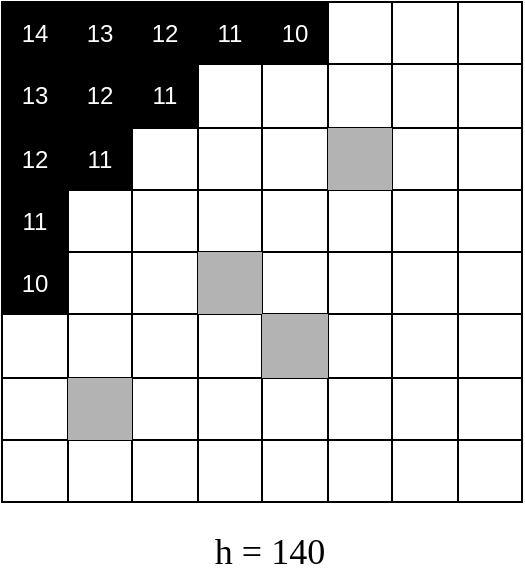 <mxfile version="20.8.16" type="device"><diagram name="Страница 1" id="UkzmemGRi-6EvzfFJr8e"><mxGraphModel dx="794" dy="1214" grid="1" gridSize="10" guides="1" tooltips="1" connect="1" arrows="1" fold="1" page="1" pageScale="1" pageWidth="827" pageHeight="1169" math="0" shadow="0"><root><mxCell id="0"/><mxCell id="1" parent="0"/><mxCell id="K7TjQ2JSzegK-yvSvkUK-1" value="" style="shape=table;startSize=0;container=1;collapsible=0;childLayout=tableLayout;" parent="1" vertex="1"><mxGeometry x="280" y="240" width="260" height="250" as="geometry"/></mxCell><mxCell id="K7TjQ2JSzegK-yvSvkUK-2" value="" style="shape=tableRow;horizontal=0;startSize=0;swimlaneHead=0;swimlaneBody=0;strokeColor=inherit;top=0;left=0;bottom=0;right=0;collapsible=0;dropTarget=0;fillColor=none;points=[[0,0.5],[1,0.5]];portConstraint=eastwest;" parent="K7TjQ2JSzegK-yvSvkUK-1" vertex="1"><mxGeometry width="260" height="31" as="geometry"/></mxCell><mxCell id="K7TjQ2JSzegK-yvSvkUK-3" value="&lt;font color=&quot;#ffffff&quot;&gt;14&lt;/font&gt;" style="shape=partialRectangle;html=1;whiteSpace=wrap;connectable=0;strokeColor=inherit;overflow=hidden;fillColor=#000000;top=0;left=0;bottom=0;right=0;pointerEvents=1;" parent="K7TjQ2JSzegK-yvSvkUK-2" vertex="1"><mxGeometry width="33" height="31" as="geometry"><mxRectangle width="33" height="31" as="alternateBounds"/></mxGeometry></mxCell><mxCell id="K7TjQ2JSzegK-yvSvkUK-4" value="&lt;font color=&quot;#ffffff&quot;&gt;13&lt;/font&gt;" style="shape=partialRectangle;html=1;whiteSpace=wrap;connectable=0;strokeColor=inherit;overflow=hidden;fillColor=#000000;top=0;left=0;bottom=0;right=0;pointerEvents=1;" parent="K7TjQ2JSzegK-yvSvkUK-2" vertex="1"><mxGeometry x="33" width="32" height="31" as="geometry"><mxRectangle width="32" height="31" as="alternateBounds"/></mxGeometry></mxCell><mxCell id="K7TjQ2JSzegK-yvSvkUK-5" value="&lt;font color=&quot;#ffffff&quot;&gt;12&lt;/font&gt;" style="shape=partialRectangle;html=1;whiteSpace=wrap;connectable=0;strokeColor=inherit;overflow=hidden;fillColor=#000000;top=0;left=0;bottom=0;right=0;pointerEvents=1;" parent="K7TjQ2JSzegK-yvSvkUK-2" vertex="1"><mxGeometry x="65" width="33" height="31" as="geometry"><mxRectangle width="33" height="31" as="alternateBounds"/></mxGeometry></mxCell><mxCell id="K7TjQ2JSzegK-yvSvkUK-6" value="&lt;font color=&quot;#ffffff&quot;&gt;11&lt;/font&gt;" style="shape=partialRectangle;html=1;whiteSpace=wrap;connectable=0;strokeColor=inherit;overflow=hidden;fillColor=#000000;top=0;left=0;bottom=0;right=0;pointerEvents=1;" parent="K7TjQ2JSzegK-yvSvkUK-2" vertex="1"><mxGeometry x="98" width="32" height="31" as="geometry"><mxRectangle width="32" height="31" as="alternateBounds"/></mxGeometry></mxCell><mxCell id="K7TjQ2JSzegK-yvSvkUK-7" value="&lt;font color=&quot;#ffffff&quot;&gt;10&lt;/font&gt;" style="shape=partialRectangle;html=1;whiteSpace=wrap;connectable=0;strokeColor=inherit;overflow=hidden;fillColor=#000000;top=0;left=0;bottom=0;right=0;pointerEvents=1;" parent="K7TjQ2JSzegK-yvSvkUK-2" vertex="1"><mxGeometry x="130" width="33" height="31" as="geometry"><mxRectangle width="33" height="31" as="alternateBounds"/></mxGeometry></mxCell><mxCell id="K7TjQ2JSzegK-yvSvkUK-8" value="" style="shape=partialRectangle;html=1;whiteSpace=wrap;connectable=0;strokeColor=inherit;overflow=hidden;fillColor=none;top=0;left=0;bottom=0;right=0;pointerEvents=1;" parent="K7TjQ2JSzegK-yvSvkUK-2" vertex="1"><mxGeometry x="163" width="32" height="31" as="geometry"><mxRectangle width="32" height="31" as="alternateBounds"/></mxGeometry></mxCell><mxCell id="K7TjQ2JSzegK-yvSvkUK-9" value="" style="shape=partialRectangle;html=1;whiteSpace=wrap;connectable=0;strokeColor=inherit;overflow=hidden;fillColor=none;top=0;left=0;bottom=0;right=0;pointerEvents=1;" parent="K7TjQ2JSzegK-yvSvkUK-2" vertex="1"><mxGeometry x="195" width="33" height="31" as="geometry"><mxRectangle width="33" height="31" as="alternateBounds"/></mxGeometry></mxCell><mxCell id="K7TjQ2JSzegK-yvSvkUK-10" value="" style="shape=partialRectangle;html=1;whiteSpace=wrap;connectable=0;strokeColor=inherit;overflow=hidden;fillColor=none;top=0;left=0;bottom=0;right=0;pointerEvents=1;" parent="K7TjQ2JSzegK-yvSvkUK-2" vertex="1"><mxGeometry x="228" width="32" height="31" as="geometry"><mxRectangle width="32" height="31" as="alternateBounds"/></mxGeometry></mxCell><mxCell id="K7TjQ2JSzegK-yvSvkUK-11" value="" style="shape=tableRow;horizontal=0;startSize=0;swimlaneHead=0;swimlaneBody=0;strokeColor=inherit;top=0;left=0;bottom=0;right=0;collapsible=0;dropTarget=0;fillColor=none;points=[[0,0.5],[1,0.5]];portConstraint=eastwest;" parent="K7TjQ2JSzegK-yvSvkUK-1" vertex="1"><mxGeometry y="31" width="260" height="32" as="geometry"/></mxCell><mxCell id="K7TjQ2JSzegK-yvSvkUK-12" value="&lt;font color=&quot;#ffffff&quot;&gt;13&lt;/font&gt;" style="shape=partialRectangle;html=1;whiteSpace=wrap;connectable=0;strokeColor=inherit;overflow=hidden;fillColor=#000000;top=0;left=0;bottom=0;right=0;pointerEvents=1;" parent="K7TjQ2JSzegK-yvSvkUK-11" vertex="1"><mxGeometry width="33" height="32" as="geometry"><mxRectangle width="33" height="32" as="alternateBounds"/></mxGeometry></mxCell><mxCell id="K7TjQ2JSzegK-yvSvkUK-13" value="&lt;font color=&quot;#ffffff&quot;&gt;12&lt;/font&gt;" style="shape=partialRectangle;html=1;whiteSpace=wrap;connectable=0;strokeColor=inherit;overflow=hidden;fillColor=#000000;top=0;left=0;bottom=0;right=0;pointerEvents=1;" parent="K7TjQ2JSzegK-yvSvkUK-11" vertex="1"><mxGeometry x="33" width="32" height="32" as="geometry"><mxRectangle width="32" height="32" as="alternateBounds"/></mxGeometry></mxCell><mxCell id="K7TjQ2JSzegK-yvSvkUK-14" value="&lt;font color=&quot;#ffffff&quot;&gt;11&lt;/font&gt;" style="shape=partialRectangle;html=1;whiteSpace=wrap;connectable=0;strokeColor=inherit;overflow=hidden;fillColor=#000000;top=0;left=0;bottom=0;right=0;pointerEvents=1;" parent="K7TjQ2JSzegK-yvSvkUK-11" vertex="1"><mxGeometry x="65" width="33" height="32" as="geometry"><mxRectangle width="33" height="32" as="alternateBounds"/></mxGeometry></mxCell><mxCell id="K7TjQ2JSzegK-yvSvkUK-15" value="" style="shape=partialRectangle;html=1;whiteSpace=wrap;connectable=0;strokeColor=inherit;overflow=hidden;fillColor=none;top=0;left=0;bottom=0;right=0;pointerEvents=1;" parent="K7TjQ2JSzegK-yvSvkUK-11" vertex="1"><mxGeometry x="98" width="32" height="32" as="geometry"><mxRectangle width="32" height="32" as="alternateBounds"/></mxGeometry></mxCell><mxCell id="K7TjQ2JSzegK-yvSvkUK-16" value="" style="shape=partialRectangle;html=1;whiteSpace=wrap;connectable=0;strokeColor=inherit;overflow=hidden;fillColor=none;top=0;left=0;bottom=0;right=0;pointerEvents=1;" parent="K7TjQ2JSzegK-yvSvkUK-11" vertex="1"><mxGeometry x="130" width="33" height="32" as="geometry"><mxRectangle width="33" height="32" as="alternateBounds"/></mxGeometry></mxCell><mxCell id="K7TjQ2JSzegK-yvSvkUK-17" value="" style="shape=partialRectangle;html=1;whiteSpace=wrap;connectable=0;strokeColor=inherit;overflow=hidden;fillColor=none;top=0;left=0;bottom=0;right=0;pointerEvents=1;" parent="K7TjQ2JSzegK-yvSvkUK-11" vertex="1"><mxGeometry x="163" width="32" height="32" as="geometry"><mxRectangle width="32" height="32" as="alternateBounds"/></mxGeometry></mxCell><mxCell id="K7TjQ2JSzegK-yvSvkUK-18" value="" style="shape=partialRectangle;html=1;whiteSpace=wrap;connectable=0;strokeColor=inherit;overflow=hidden;fillColor=none;top=0;left=0;bottom=0;right=0;pointerEvents=1;" parent="K7TjQ2JSzegK-yvSvkUK-11" vertex="1"><mxGeometry x="195" width="33" height="32" as="geometry"><mxRectangle width="33" height="32" as="alternateBounds"/></mxGeometry></mxCell><mxCell id="K7TjQ2JSzegK-yvSvkUK-19" value="" style="shape=partialRectangle;html=1;whiteSpace=wrap;connectable=0;strokeColor=inherit;overflow=hidden;fillColor=none;top=0;left=0;bottom=0;right=0;pointerEvents=1;" parent="K7TjQ2JSzegK-yvSvkUK-11" vertex="1"><mxGeometry x="228" width="32" height="32" as="geometry"><mxRectangle width="32" height="32" as="alternateBounds"/></mxGeometry></mxCell><mxCell id="K7TjQ2JSzegK-yvSvkUK-20" value="" style="shape=tableRow;horizontal=0;startSize=0;swimlaneHead=0;swimlaneBody=0;strokeColor=inherit;top=0;left=0;bottom=0;right=0;collapsible=0;dropTarget=0;fillColor=none;points=[[0,0.5],[1,0.5]];portConstraint=eastwest;" parent="K7TjQ2JSzegK-yvSvkUK-1" vertex="1"><mxGeometry y="63" width="260" height="31" as="geometry"/></mxCell><mxCell id="K7TjQ2JSzegK-yvSvkUK-21" value="&lt;font color=&quot;#ffffff&quot;&gt;12&lt;/font&gt;" style="shape=partialRectangle;html=1;whiteSpace=wrap;connectable=0;strokeColor=inherit;overflow=hidden;fillColor=#000000;top=0;left=0;bottom=0;right=0;pointerEvents=1;" parent="K7TjQ2JSzegK-yvSvkUK-20" vertex="1"><mxGeometry width="33" height="31" as="geometry"><mxRectangle width="33" height="31" as="alternateBounds"/></mxGeometry></mxCell><mxCell id="K7TjQ2JSzegK-yvSvkUK-22" value="&lt;font color=&quot;#ffffff&quot;&gt;11&lt;/font&gt;" style="shape=partialRectangle;html=1;whiteSpace=wrap;connectable=0;strokeColor=inherit;overflow=hidden;fillColor=#000000;top=0;left=0;bottom=0;right=0;pointerEvents=1;" parent="K7TjQ2JSzegK-yvSvkUK-20" vertex="1"><mxGeometry x="33" width="32" height="31" as="geometry"><mxRectangle width="32" height="31" as="alternateBounds"/></mxGeometry></mxCell><mxCell id="K7TjQ2JSzegK-yvSvkUK-23" value="" style="shape=partialRectangle;html=1;whiteSpace=wrap;connectable=0;strokeColor=inherit;overflow=hidden;fillColor=none;top=0;left=0;bottom=0;right=0;pointerEvents=1;" parent="K7TjQ2JSzegK-yvSvkUK-20" vertex="1"><mxGeometry x="65" width="33" height="31" as="geometry"><mxRectangle width="33" height="31" as="alternateBounds"/></mxGeometry></mxCell><mxCell id="K7TjQ2JSzegK-yvSvkUK-24" value="" style="shape=partialRectangle;html=1;whiteSpace=wrap;connectable=0;strokeColor=inherit;overflow=hidden;fillColor=none;top=0;left=0;bottom=0;right=0;pointerEvents=1;" parent="K7TjQ2JSzegK-yvSvkUK-20" vertex="1"><mxGeometry x="98" width="32" height="31" as="geometry"><mxRectangle width="32" height="31" as="alternateBounds"/></mxGeometry></mxCell><mxCell id="K7TjQ2JSzegK-yvSvkUK-25" value="" style="shape=partialRectangle;html=1;whiteSpace=wrap;connectable=0;strokeColor=inherit;overflow=hidden;fillColor=none;top=0;left=0;bottom=0;right=0;pointerEvents=1;" parent="K7TjQ2JSzegK-yvSvkUK-20" vertex="1"><mxGeometry x="130" width="33" height="31" as="geometry"><mxRectangle width="33" height="31" as="alternateBounds"/></mxGeometry></mxCell><mxCell id="K7TjQ2JSzegK-yvSvkUK-26" value="" style="shape=partialRectangle;html=1;whiteSpace=wrap;connectable=0;strokeColor=inherit;overflow=hidden;fillColor=#B3B3B3;top=0;left=0;bottom=0;right=0;pointerEvents=1;" parent="K7TjQ2JSzegK-yvSvkUK-20" vertex="1"><mxGeometry x="163" width="32" height="31" as="geometry"><mxRectangle width="32" height="31" as="alternateBounds"/></mxGeometry></mxCell><mxCell id="K7TjQ2JSzegK-yvSvkUK-27" value="" style="shape=partialRectangle;html=1;whiteSpace=wrap;connectable=0;strokeColor=inherit;overflow=hidden;fillColor=none;top=0;left=0;bottom=0;right=0;pointerEvents=1;" parent="K7TjQ2JSzegK-yvSvkUK-20" vertex="1"><mxGeometry x="195" width="33" height="31" as="geometry"><mxRectangle width="33" height="31" as="alternateBounds"/></mxGeometry></mxCell><mxCell id="K7TjQ2JSzegK-yvSvkUK-28" value="" style="shape=partialRectangle;html=1;whiteSpace=wrap;connectable=0;strokeColor=inherit;overflow=hidden;fillColor=none;top=0;left=0;bottom=0;right=0;pointerEvents=1;" parent="K7TjQ2JSzegK-yvSvkUK-20" vertex="1"><mxGeometry x="228" width="32" height="31" as="geometry"><mxRectangle width="32" height="31" as="alternateBounds"/></mxGeometry></mxCell><mxCell id="K7TjQ2JSzegK-yvSvkUK-29" value="" style="shape=tableRow;horizontal=0;startSize=0;swimlaneHead=0;swimlaneBody=0;strokeColor=inherit;top=0;left=0;bottom=0;right=0;collapsible=0;dropTarget=0;fillColor=none;points=[[0,0.5],[1,0.5]];portConstraint=eastwest;" parent="K7TjQ2JSzegK-yvSvkUK-1" vertex="1"><mxGeometry y="94" width="260" height="31" as="geometry"/></mxCell><mxCell id="K7TjQ2JSzegK-yvSvkUK-30" value="&lt;font color=&quot;#ffffff&quot;&gt;11&lt;/font&gt;" style="shape=partialRectangle;html=1;whiteSpace=wrap;connectable=0;strokeColor=inherit;overflow=hidden;fillColor=#000000;top=0;left=0;bottom=0;right=0;pointerEvents=1;" parent="K7TjQ2JSzegK-yvSvkUK-29" vertex="1"><mxGeometry width="33" height="31" as="geometry"><mxRectangle width="33" height="31" as="alternateBounds"/></mxGeometry></mxCell><mxCell id="K7TjQ2JSzegK-yvSvkUK-31" value="" style="shape=partialRectangle;html=1;whiteSpace=wrap;connectable=0;strokeColor=inherit;overflow=hidden;fillColor=none;top=0;left=0;bottom=0;right=0;pointerEvents=1;" parent="K7TjQ2JSzegK-yvSvkUK-29" vertex="1"><mxGeometry x="33" width="32" height="31" as="geometry"><mxRectangle width="32" height="31" as="alternateBounds"/></mxGeometry></mxCell><mxCell id="K7TjQ2JSzegK-yvSvkUK-32" value="" style="shape=partialRectangle;html=1;whiteSpace=wrap;connectable=0;strokeColor=inherit;overflow=hidden;fillColor=none;top=0;left=0;bottom=0;right=0;pointerEvents=1;" parent="K7TjQ2JSzegK-yvSvkUK-29" vertex="1"><mxGeometry x="65" width="33" height="31" as="geometry"><mxRectangle width="33" height="31" as="alternateBounds"/></mxGeometry></mxCell><mxCell id="K7TjQ2JSzegK-yvSvkUK-33" value="" style="shape=partialRectangle;html=1;whiteSpace=wrap;connectable=0;strokeColor=inherit;overflow=hidden;fillColor=none;top=0;left=0;bottom=0;right=0;pointerEvents=1;" parent="K7TjQ2JSzegK-yvSvkUK-29" vertex="1"><mxGeometry x="98" width="32" height="31" as="geometry"><mxRectangle width="32" height="31" as="alternateBounds"/></mxGeometry></mxCell><mxCell id="K7TjQ2JSzegK-yvSvkUK-34" value="" style="shape=partialRectangle;html=1;whiteSpace=wrap;connectable=0;strokeColor=inherit;overflow=hidden;fillColor=none;top=0;left=0;bottom=0;right=0;pointerEvents=1;" parent="K7TjQ2JSzegK-yvSvkUK-29" vertex="1"><mxGeometry x="130" width="33" height="31" as="geometry"><mxRectangle width="33" height="31" as="alternateBounds"/></mxGeometry></mxCell><mxCell id="K7TjQ2JSzegK-yvSvkUK-35" value="" style="shape=partialRectangle;html=1;whiteSpace=wrap;connectable=0;strokeColor=inherit;overflow=hidden;fillColor=none;top=0;left=0;bottom=0;right=0;pointerEvents=1;" parent="K7TjQ2JSzegK-yvSvkUK-29" vertex="1"><mxGeometry x="163" width="32" height="31" as="geometry"><mxRectangle width="32" height="31" as="alternateBounds"/></mxGeometry></mxCell><mxCell id="K7TjQ2JSzegK-yvSvkUK-36" value="" style="shape=partialRectangle;html=1;whiteSpace=wrap;connectable=0;strokeColor=inherit;overflow=hidden;fillColor=none;top=0;left=0;bottom=0;right=0;pointerEvents=1;" parent="K7TjQ2JSzegK-yvSvkUK-29" vertex="1"><mxGeometry x="195" width="33" height="31" as="geometry"><mxRectangle width="33" height="31" as="alternateBounds"/></mxGeometry></mxCell><mxCell id="K7TjQ2JSzegK-yvSvkUK-37" value="" style="shape=partialRectangle;html=1;whiteSpace=wrap;connectable=0;strokeColor=inherit;overflow=hidden;fillColor=none;top=0;left=0;bottom=0;right=0;pointerEvents=1;" parent="K7TjQ2JSzegK-yvSvkUK-29" vertex="1"><mxGeometry x="228" width="32" height="31" as="geometry"><mxRectangle width="32" height="31" as="alternateBounds"/></mxGeometry></mxCell><mxCell id="K7TjQ2JSzegK-yvSvkUK-38" value="" style="shape=tableRow;horizontal=0;startSize=0;swimlaneHead=0;swimlaneBody=0;strokeColor=inherit;top=0;left=0;bottom=0;right=0;collapsible=0;dropTarget=0;fillColor=none;points=[[0,0.5],[1,0.5]];portConstraint=eastwest;" parent="K7TjQ2JSzegK-yvSvkUK-1" vertex="1"><mxGeometry y="125" width="260" height="31" as="geometry"/></mxCell><mxCell id="K7TjQ2JSzegK-yvSvkUK-39" value="&lt;font color=&quot;#ffffff&quot;&gt;10&lt;/font&gt;" style="shape=partialRectangle;html=1;whiteSpace=wrap;connectable=0;strokeColor=inherit;overflow=hidden;fillColor=#000000;top=0;left=0;bottom=0;right=0;pointerEvents=1;" parent="K7TjQ2JSzegK-yvSvkUK-38" vertex="1"><mxGeometry width="33" height="31" as="geometry"><mxRectangle width="33" height="31" as="alternateBounds"/></mxGeometry></mxCell><mxCell id="K7TjQ2JSzegK-yvSvkUK-40" value="" style="shape=partialRectangle;html=1;whiteSpace=wrap;connectable=0;strokeColor=inherit;overflow=hidden;fillColor=none;top=0;left=0;bottom=0;right=0;pointerEvents=1;" parent="K7TjQ2JSzegK-yvSvkUK-38" vertex="1"><mxGeometry x="33" width="32" height="31" as="geometry"><mxRectangle width="32" height="31" as="alternateBounds"/></mxGeometry></mxCell><mxCell id="K7TjQ2JSzegK-yvSvkUK-41" value="" style="shape=partialRectangle;html=1;whiteSpace=wrap;connectable=0;strokeColor=inherit;overflow=hidden;fillColor=none;top=0;left=0;bottom=0;right=0;pointerEvents=1;" parent="K7TjQ2JSzegK-yvSvkUK-38" vertex="1"><mxGeometry x="65" width="33" height="31" as="geometry"><mxRectangle width="33" height="31" as="alternateBounds"/></mxGeometry></mxCell><mxCell id="K7TjQ2JSzegK-yvSvkUK-42" value="" style="shape=partialRectangle;html=1;whiteSpace=wrap;connectable=0;strokeColor=inherit;overflow=hidden;fillColor=#B3B3B3;top=0;left=0;bottom=0;right=0;pointerEvents=1;" parent="K7TjQ2JSzegK-yvSvkUK-38" vertex="1"><mxGeometry x="98" width="32" height="31" as="geometry"><mxRectangle width="32" height="31" as="alternateBounds"/></mxGeometry></mxCell><mxCell id="K7TjQ2JSzegK-yvSvkUK-43" value="" style="shape=partialRectangle;html=1;whiteSpace=wrap;connectable=0;strokeColor=inherit;overflow=hidden;fillColor=none;top=0;left=0;bottom=0;right=0;pointerEvents=1;" parent="K7TjQ2JSzegK-yvSvkUK-38" vertex="1"><mxGeometry x="130" width="33" height="31" as="geometry"><mxRectangle width="33" height="31" as="alternateBounds"/></mxGeometry></mxCell><mxCell id="K7TjQ2JSzegK-yvSvkUK-44" value="" style="shape=partialRectangle;html=1;whiteSpace=wrap;connectable=0;strokeColor=inherit;overflow=hidden;fillColor=none;top=0;left=0;bottom=0;right=0;pointerEvents=1;" parent="K7TjQ2JSzegK-yvSvkUK-38" vertex="1"><mxGeometry x="163" width="32" height="31" as="geometry"><mxRectangle width="32" height="31" as="alternateBounds"/></mxGeometry></mxCell><mxCell id="K7TjQ2JSzegK-yvSvkUK-45" value="" style="shape=partialRectangle;html=1;whiteSpace=wrap;connectable=0;strokeColor=inherit;overflow=hidden;fillColor=none;top=0;left=0;bottom=0;right=0;pointerEvents=1;" parent="K7TjQ2JSzegK-yvSvkUK-38" vertex="1"><mxGeometry x="195" width="33" height="31" as="geometry"><mxRectangle width="33" height="31" as="alternateBounds"/></mxGeometry></mxCell><mxCell id="K7TjQ2JSzegK-yvSvkUK-46" value="" style="shape=partialRectangle;html=1;whiteSpace=wrap;connectable=0;strokeColor=inherit;overflow=hidden;fillColor=none;top=0;left=0;bottom=0;right=0;pointerEvents=1;" parent="K7TjQ2JSzegK-yvSvkUK-38" vertex="1"><mxGeometry x="228" width="32" height="31" as="geometry"><mxRectangle width="32" height="31" as="alternateBounds"/></mxGeometry></mxCell><mxCell id="K7TjQ2JSzegK-yvSvkUK-47" value="" style="shape=tableRow;horizontal=0;startSize=0;swimlaneHead=0;swimlaneBody=0;strokeColor=inherit;top=0;left=0;bottom=0;right=0;collapsible=0;dropTarget=0;fillColor=none;points=[[0,0.5],[1,0.5]];portConstraint=eastwest;" parent="K7TjQ2JSzegK-yvSvkUK-1" vertex="1"><mxGeometry y="156" width="260" height="32" as="geometry"/></mxCell><mxCell id="K7TjQ2JSzegK-yvSvkUK-48" value="" style="shape=partialRectangle;html=1;whiteSpace=wrap;connectable=0;strokeColor=inherit;overflow=hidden;fillColor=none;top=0;left=0;bottom=0;right=0;pointerEvents=1;" parent="K7TjQ2JSzegK-yvSvkUK-47" vertex="1"><mxGeometry width="33" height="32" as="geometry"><mxRectangle width="33" height="32" as="alternateBounds"/></mxGeometry></mxCell><mxCell id="K7TjQ2JSzegK-yvSvkUK-49" value="" style="shape=partialRectangle;html=1;whiteSpace=wrap;connectable=0;strokeColor=inherit;overflow=hidden;fillColor=none;top=0;left=0;bottom=0;right=0;pointerEvents=1;" parent="K7TjQ2JSzegK-yvSvkUK-47" vertex="1"><mxGeometry x="33" width="32" height="32" as="geometry"><mxRectangle width="32" height="32" as="alternateBounds"/></mxGeometry></mxCell><mxCell id="K7TjQ2JSzegK-yvSvkUK-50" value="" style="shape=partialRectangle;html=1;whiteSpace=wrap;connectable=0;strokeColor=inherit;overflow=hidden;fillColor=none;top=0;left=0;bottom=0;right=0;pointerEvents=1;" parent="K7TjQ2JSzegK-yvSvkUK-47" vertex="1"><mxGeometry x="65" width="33" height="32" as="geometry"><mxRectangle width="33" height="32" as="alternateBounds"/></mxGeometry></mxCell><mxCell id="K7TjQ2JSzegK-yvSvkUK-51" value="" style="shape=partialRectangle;html=1;whiteSpace=wrap;connectable=0;strokeColor=inherit;overflow=hidden;fillColor=none;top=0;left=0;bottom=0;right=0;pointerEvents=1;" parent="K7TjQ2JSzegK-yvSvkUK-47" vertex="1"><mxGeometry x="98" width="32" height="32" as="geometry"><mxRectangle width="32" height="32" as="alternateBounds"/></mxGeometry></mxCell><mxCell id="K7TjQ2JSzegK-yvSvkUK-52" value="" style="shape=partialRectangle;html=1;whiteSpace=wrap;connectable=0;strokeColor=inherit;overflow=hidden;fillColor=#B3B3B3;top=0;left=0;bottom=0;right=0;pointerEvents=1;" parent="K7TjQ2JSzegK-yvSvkUK-47" vertex="1"><mxGeometry x="130" width="33" height="32" as="geometry"><mxRectangle width="33" height="32" as="alternateBounds"/></mxGeometry></mxCell><mxCell id="K7TjQ2JSzegK-yvSvkUK-53" value="" style="shape=partialRectangle;html=1;whiteSpace=wrap;connectable=0;strokeColor=inherit;overflow=hidden;fillColor=none;top=0;left=0;bottom=0;right=0;pointerEvents=1;" parent="K7TjQ2JSzegK-yvSvkUK-47" vertex="1"><mxGeometry x="163" width="32" height="32" as="geometry"><mxRectangle width="32" height="32" as="alternateBounds"/></mxGeometry></mxCell><mxCell id="K7TjQ2JSzegK-yvSvkUK-54" value="" style="shape=partialRectangle;html=1;whiteSpace=wrap;connectable=0;strokeColor=inherit;overflow=hidden;fillColor=none;top=0;left=0;bottom=0;right=0;pointerEvents=1;" parent="K7TjQ2JSzegK-yvSvkUK-47" vertex="1"><mxGeometry x="195" width="33" height="32" as="geometry"><mxRectangle width="33" height="32" as="alternateBounds"/></mxGeometry></mxCell><mxCell id="K7TjQ2JSzegK-yvSvkUK-55" value="" style="shape=partialRectangle;html=1;whiteSpace=wrap;connectable=0;strokeColor=inherit;overflow=hidden;fillColor=none;top=0;left=0;bottom=0;right=0;pointerEvents=1;" parent="K7TjQ2JSzegK-yvSvkUK-47" vertex="1"><mxGeometry x="228" width="32" height="32" as="geometry"><mxRectangle width="32" height="32" as="alternateBounds"/></mxGeometry></mxCell><mxCell id="K7TjQ2JSzegK-yvSvkUK-56" value="" style="shape=tableRow;horizontal=0;startSize=0;swimlaneHead=0;swimlaneBody=0;strokeColor=inherit;top=0;left=0;bottom=0;right=0;collapsible=0;dropTarget=0;fillColor=none;points=[[0,0.5],[1,0.5]];portConstraint=eastwest;" parent="K7TjQ2JSzegK-yvSvkUK-1" vertex="1"><mxGeometry y="188" width="260" height="31" as="geometry"/></mxCell><mxCell id="K7TjQ2JSzegK-yvSvkUK-57" value="" style="shape=partialRectangle;html=1;whiteSpace=wrap;connectable=0;strokeColor=inherit;overflow=hidden;fillColor=none;top=0;left=0;bottom=0;right=0;pointerEvents=1;" parent="K7TjQ2JSzegK-yvSvkUK-56" vertex="1"><mxGeometry width="33" height="31" as="geometry"><mxRectangle width="33" height="31" as="alternateBounds"/></mxGeometry></mxCell><mxCell id="K7TjQ2JSzegK-yvSvkUK-58" value="" style="shape=partialRectangle;html=1;whiteSpace=wrap;connectable=0;strokeColor=inherit;overflow=hidden;fillColor=#B3B3B3;top=0;left=0;bottom=0;right=0;pointerEvents=1;" parent="K7TjQ2JSzegK-yvSvkUK-56" vertex="1"><mxGeometry x="33" width="32" height="31" as="geometry"><mxRectangle width="32" height="31" as="alternateBounds"/></mxGeometry></mxCell><mxCell id="K7TjQ2JSzegK-yvSvkUK-59" value="" style="shape=partialRectangle;html=1;whiteSpace=wrap;connectable=0;strokeColor=inherit;overflow=hidden;fillColor=none;top=0;left=0;bottom=0;right=0;pointerEvents=1;" parent="K7TjQ2JSzegK-yvSvkUK-56" vertex="1"><mxGeometry x="65" width="33" height="31" as="geometry"><mxRectangle width="33" height="31" as="alternateBounds"/></mxGeometry></mxCell><mxCell id="K7TjQ2JSzegK-yvSvkUK-60" value="" style="shape=partialRectangle;html=1;whiteSpace=wrap;connectable=0;strokeColor=inherit;overflow=hidden;fillColor=none;top=0;left=0;bottom=0;right=0;pointerEvents=1;" parent="K7TjQ2JSzegK-yvSvkUK-56" vertex="1"><mxGeometry x="98" width="32" height="31" as="geometry"><mxRectangle width="32" height="31" as="alternateBounds"/></mxGeometry></mxCell><mxCell id="K7TjQ2JSzegK-yvSvkUK-61" value="" style="shape=partialRectangle;html=1;whiteSpace=wrap;connectable=0;strokeColor=inherit;overflow=hidden;fillColor=none;top=0;left=0;bottom=0;right=0;pointerEvents=1;" parent="K7TjQ2JSzegK-yvSvkUK-56" vertex="1"><mxGeometry x="130" width="33" height="31" as="geometry"><mxRectangle width="33" height="31" as="alternateBounds"/></mxGeometry></mxCell><mxCell id="K7TjQ2JSzegK-yvSvkUK-62" value="" style="shape=partialRectangle;html=1;whiteSpace=wrap;connectable=0;strokeColor=inherit;overflow=hidden;fillColor=none;top=0;left=0;bottom=0;right=0;pointerEvents=1;" parent="K7TjQ2JSzegK-yvSvkUK-56" vertex="1"><mxGeometry x="163" width="32" height="31" as="geometry"><mxRectangle width="32" height="31" as="alternateBounds"/></mxGeometry></mxCell><mxCell id="K7TjQ2JSzegK-yvSvkUK-63" value="" style="shape=partialRectangle;html=1;whiteSpace=wrap;connectable=0;strokeColor=inherit;overflow=hidden;fillColor=none;top=0;left=0;bottom=0;right=0;pointerEvents=1;" parent="K7TjQ2JSzegK-yvSvkUK-56" vertex="1"><mxGeometry x="195" width="33" height="31" as="geometry"><mxRectangle width="33" height="31" as="alternateBounds"/></mxGeometry></mxCell><mxCell id="K7TjQ2JSzegK-yvSvkUK-64" value="" style="shape=partialRectangle;html=1;whiteSpace=wrap;connectable=0;strokeColor=inherit;overflow=hidden;fillColor=none;top=0;left=0;bottom=0;right=0;pointerEvents=1;" parent="K7TjQ2JSzegK-yvSvkUK-56" vertex="1"><mxGeometry x="228" width="32" height="31" as="geometry"><mxRectangle width="32" height="31" as="alternateBounds"/></mxGeometry></mxCell><mxCell id="K7TjQ2JSzegK-yvSvkUK-65" value="" style="shape=tableRow;horizontal=0;startSize=0;swimlaneHead=0;swimlaneBody=0;strokeColor=inherit;top=0;left=0;bottom=0;right=0;collapsible=0;dropTarget=0;fillColor=none;points=[[0,0.5],[1,0.5]];portConstraint=eastwest;" parent="K7TjQ2JSzegK-yvSvkUK-1" vertex="1"><mxGeometry y="219" width="260" height="31" as="geometry"/></mxCell><mxCell id="K7TjQ2JSzegK-yvSvkUK-66" value="" style="shape=partialRectangle;html=1;whiteSpace=wrap;connectable=0;strokeColor=inherit;overflow=hidden;fillColor=none;top=0;left=0;bottom=0;right=0;pointerEvents=1;" parent="K7TjQ2JSzegK-yvSvkUK-65" vertex="1"><mxGeometry width="33" height="31" as="geometry"><mxRectangle width="33" height="31" as="alternateBounds"/></mxGeometry></mxCell><mxCell id="K7TjQ2JSzegK-yvSvkUK-67" value="" style="shape=partialRectangle;html=1;whiteSpace=wrap;connectable=0;strokeColor=inherit;overflow=hidden;fillColor=none;top=0;left=0;bottom=0;right=0;pointerEvents=1;" parent="K7TjQ2JSzegK-yvSvkUK-65" vertex="1"><mxGeometry x="33" width="32" height="31" as="geometry"><mxRectangle width="32" height="31" as="alternateBounds"/></mxGeometry></mxCell><mxCell id="K7TjQ2JSzegK-yvSvkUK-68" value="" style="shape=partialRectangle;html=1;whiteSpace=wrap;connectable=0;strokeColor=inherit;overflow=hidden;fillColor=none;top=0;left=0;bottom=0;right=0;pointerEvents=1;" parent="K7TjQ2JSzegK-yvSvkUK-65" vertex="1"><mxGeometry x="65" width="33" height="31" as="geometry"><mxRectangle width="33" height="31" as="alternateBounds"/></mxGeometry></mxCell><mxCell id="K7TjQ2JSzegK-yvSvkUK-69" value="" style="shape=partialRectangle;html=1;whiteSpace=wrap;connectable=0;strokeColor=inherit;overflow=hidden;fillColor=none;top=0;left=0;bottom=0;right=0;pointerEvents=1;" parent="K7TjQ2JSzegK-yvSvkUK-65" vertex="1"><mxGeometry x="98" width="32" height="31" as="geometry"><mxRectangle width="32" height="31" as="alternateBounds"/></mxGeometry></mxCell><mxCell id="K7TjQ2JSzegK-yvSvkUK-70" value="" style="shape=partialRectangle;html=1;whiteSpace=wrap;connectable=0;strokeColor=inherit;overflow=hidden;fillColor=none;top=0;left=0;bottom=0;right=0;pointerEvents=1;" parent="K7TjQ2JSzegK-yvSvkUK-65" vertex="1"><mxGeometry x="130" width="33" height="31" as="geometry"><mxRectangle width="33" height="31" as="alternateBounds"/></mxGeometry></mxCell><mxCell id="K7TjQ2JSzegK-yvSvkUK-71" value="" style="shape=partialRectangle;html=1;whiteSpace=wrap;connectable=0;strokeColor=inherit;overflow=hidden;fillColor=none;top=0;left=0;bottom=0;right=0;pointerEvents=1;" parent="K7TjQ2JSzegK-yvSvkUK-65" vertex="1"><mxGeometry x="163" width="32" height="31" as="geometry"><mxRectangle width="32" height="31" as="alternateBounds"/></mxGeometry></mxCell><mxCell id="K7TjQ2JSzegK-yvSvkUK-72" value="" style="shape=partialRectangle;html=1;whiteSpace=wrap;connectable=0;strokeColor=inherit;overflow=hidden;fillColor=none;top=0;left=0;bottom=0;right=0;pointerEvents=1;" parent="K7TjQ2JSzegK-yvSvkUK-65" vertex="1"><mxGeometry x="195" width="33" height="31" as="geometry"><mxRectangle width="33" height="31" as="alternateBounds"/></mxGeometry></mxCell><mxCell id="K7TjQ2JSzegK-yvSvkUK-73" value="" style="shape=partialRectangle;html=1;whiteSpace=wrap;connectable=0;strokeColor=inherit;overflow=hidden;fillColor=none;top=0;left=0;bottom=0;right=0;pointerEvents=1;" parent="K7TjQ2JSzegK-yvSvkUK-65" vertex="1"><mxGeometry x="228" width="32" height="31" as="geometry"><mxRectangle width="32" height="31" as="alternateBounds"/></mxGeometry></mxCell><mxCell id="t0bDEP4jMFnEKK-jSQFI-1" value="&lt;font style=&quot;font-size: 18px;&quot; face=&quot;Times New Roman&quot;&gt;h = 140&lt;/font&gt;" style="text;html=1;strokeColor=none;fillColor=none;align=center;verticalAlign=middle;whiteSpace=wrap;rounded=0;" vertex="1" parent="1"><mxGeometry x="369" y="500" width="90" height="30" as="geometry"/></mxCell></root></mxGraphModel></diagram></mxfile>